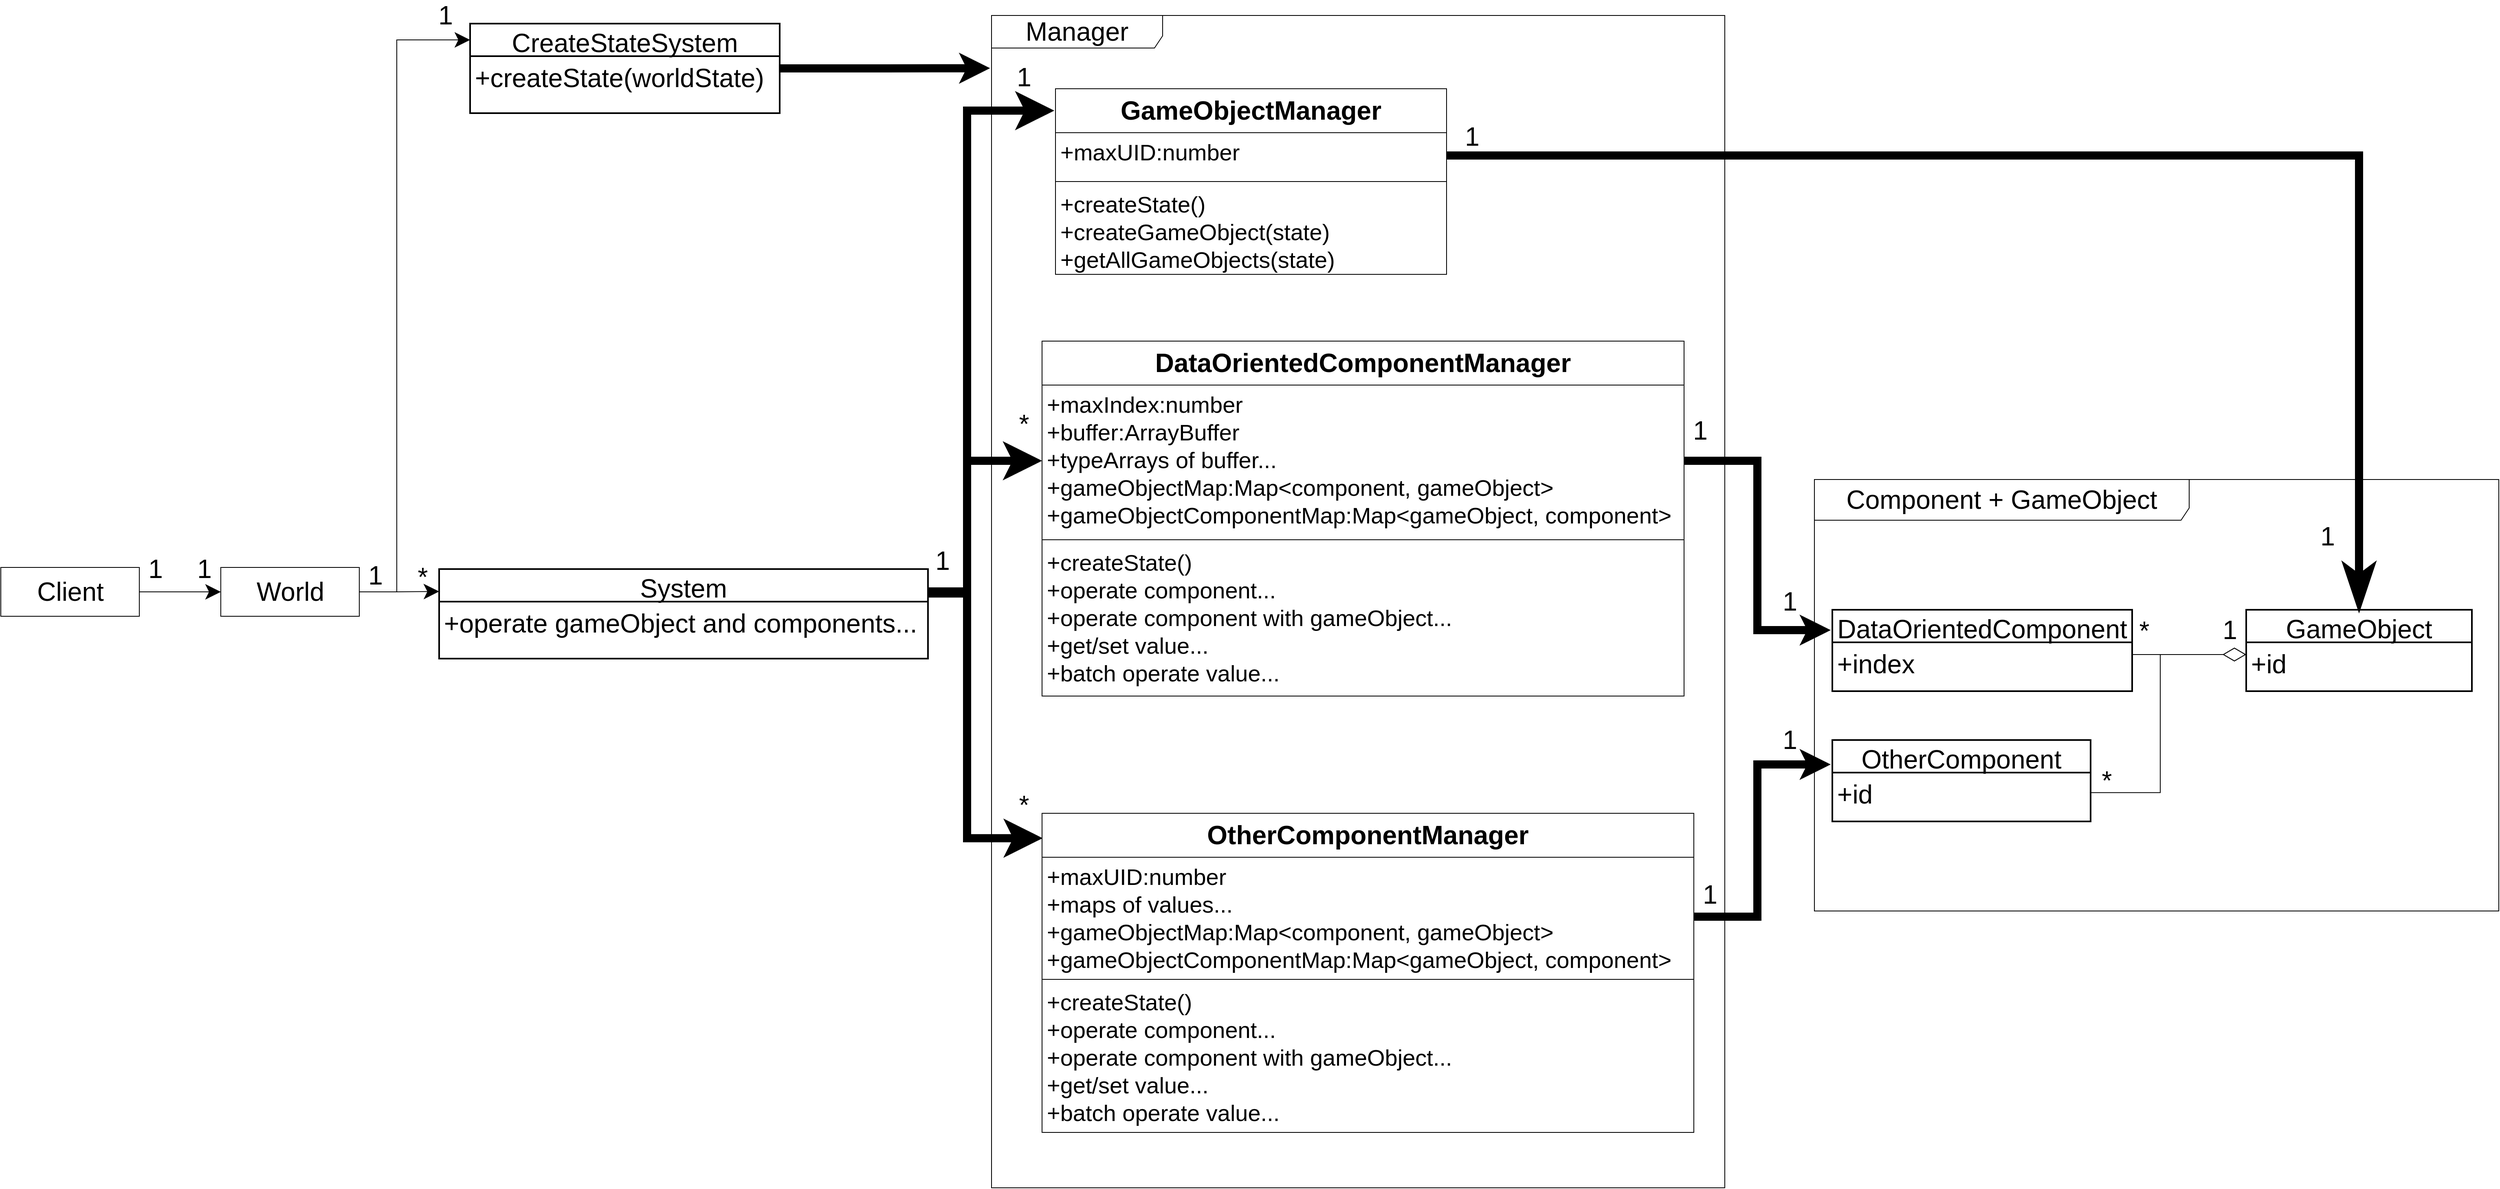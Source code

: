 <mxfile version="14.6.13" type="device"><diagram id="Ny_D-c-0gdP87N89MZEk" name="第 1 页"><mxGraphModel dx="3592" dy="5637" grid="1" gridSize="10" guides="1" tooltips="1" connect="1" arrows="1" fold="1" page="1" pageScale="1" pageWidth="827" pageHeight="1169" math="0" shadow="0"><root><mxCell id="0"/><mxCell id="1" parent="0"/><mxCell id="0uv6SpGK516SRH22vMfC-151" style="edgeStyle=orthogonalEdgeStyle;rounded=0;orthogonalLoop=1;jettySize=auto;html=1;exitX=1;exitY=0.5;exitDx=0;exitDy=0;strokeWidth=10;" parent="1" source="0uv6SpGK516SRH22vMfC-99" edge="1"><mxGeometry relative="1" as="geometry"><mxPoint x="1490" y="-2095" as="targetPoint"/><Array as="points"><mxPoint x="1400" y="-2303"/><mxPoint x="1400" y="-2095"/></Array></mxGeometry></mxCell><mxCell id="0uv6SpGK516SRH22vMfC-88" value="&lt;font style=&quot;font-size: 32px&quot;&gt;Manager&lt;/font&gt;" style="shape=umlFrame;whiteSpace=wrap;html=1;width=210;height=40;fontSize=32;" parent="1" vertex="1"><mxGeometry x="460" y="-2850" width="900" height="1440" as="geometry"/></mxCell><mxCell id="0uv6SpGK516SRH22vMfC-89" value="&lt;font style=&quot;font-size: 32px&quot;&gt;Component + GameObject&lt;/font&gt;" style="shape=umlFrame;whiteSpace=wrap;html=1;width=460;height=50;fontSize=32;" parent="1" vertex="1"><mxGeometry x="1470" y="-2280" width="840" height="530" as="geometry"/></mxCell><mxCell id="0uv6SpGK516SRH22vMfC-91" style="edgeStyle=orthogonalEdgeStyle;rounded=0;orthogonalLoop=1;jettySize=auto;html=1;entryX=1;entryY=0.25;entryDx=0;entryDy=0;startArrow=diamondThin;startFill=0;endArrow=none;endFill=0;startSize=26;endSize=26;strokeWidth=1;exitX=0;exitY=0.25;exitDx=0;exitDy=0;" parent="1" source="0uv6SpGK516SRH22vMfC-94" target="0uv6SpGK516SRH22vMfC-96" edge="1"><mxGeometry relative="1" as="geometry"><mxPoint x="1962" y="-2130" as="sourcePoint"/></mxGeometry></mxCell><mxCell id="0uv6SpGK516SRH22vMfC-176" style="edgeStyle=orthogonalEdgeStyle;rounded=0;orthogonalLoop=1;jettySize=auto;html=1;entryX=1;entryY=0.41;entryDx=0;entryDy=0;startArrow=diamondThin;startFill=0;endArrow=none;endFill=0;endSize=26;strokeWidth=1;entryPerimeter=0;exitX=0;exitY=0.25;exitDx=0;exitDy=0;startSize=26;" parent="1" source="0uv6SpGK516SRH22vMfC-94" target="0uv6SpGK516SRH22vMfC-173" edge="1"><mxGeometry relative="1" as="geometry"/></mxCell><mxCell id="0uv6SpGK516SRH22vMfC-93" value="GameObject" style="swimlane;childLayout=stackLayout;horizontal=1;startSize=40;horizontalStack=0;rounded=0;fontSize=32;fontStyle=0;strokeWidth=2;resizeParent=0;resizeLast=1;shadow=0;dashed=0;align=center;" parent="1" vertex="1"><mxGeometry x="2000" y="-2120" width="277" height="100" as="geometry"/></mxCell><mxCell id="0uv6SpGK516SRH22vMfC-94" value="+id&#10;" style="align=left;strokeColor=none;fillColor=none;spacingLeft=4;fontSize=32;verticalAlign=top;resizable=0;rotatable=0;part=1;" parent="0uv6SpGK516SRH22vMfC-93" vertex="1"><mxGeometry y="40" width="277" height="60" as="geometry"/></mxCell><mxCell id="0uv6SpGK516SRH22vMfC-95" value="DataOrientedComponent" style="swimlane;childLayout=stackLayout;horizontal=1;startSize=40;horizontalStack=0;rounded=0;fontSize=32;fontStyle=0;strokeWidth=2;resizeParent=0;resizeLast=1;shadow=0;dashed=0;align=center;" parent="1" vertex="1"><mxGeometry x="1492" y="-2120" width="368" height="100" as="geometry"/></mxCell><mxCell id="0uv6SpGK516SRH22vMfC-96" value="+index" style="align=left;strokeColor=none;fillColor=none;spacingLeft=4;fontSize=32;verticalAlign=top;resizable=0;rotatable=0;part=1;" parent="0uv6SpGK516SRH22vMfC-95" vertex="1"><mxGeometry y="40" width="368" height="60" as="geometry"/></mxCell><mxCell id="0uv6SpGK516SRH22vMfC-98" value="DataOrientedComponentManager" style="swimlane;fontStyle=1;align=center;verticalAlign=top;childLayout=stackLayout;horizontal=1;startSize=54;horizontalStack=0;resizeParent=1;resizeParentMax=0;resizeLast=0;collapsible=1;marginBottom=0;fontSize=32;" parent="1" vertex="1"><mxGeometry x="522" y="-2450" width="788" height="436" as="geometry"/></mxCell><mxCell id="0uv6SpGK516SRH22vMfC-99" value="+maxIndex:number&#10;+buffer:ArrayBuffer&#10;+typeArrays of buffer...&#10;+gameObjectMap:Map&lt;component, gameObject&gt;&#10;+gameObjectComponentMap:Map&lt;gameObject, component&gt;" style="text;strokeColor=none;fillColor=none;align=left;verticalAlign=top;spacingLeft=4;spacingRight=4;overflow=hidden;rotatable=0;points=[[0,0.5],[1,0.5]];portConstraint=eastwest;fontSize=28;" parent="0uv6SpGK516SRH22vMfC-98" vertex="1"><mxGeometry y="54" width="788" height="186" as="geometry"/></mxCell><mxCell id="0uv6SpGK516SRH22vMfC-100" value="" style="line;strokeWidth=1;fillColor=none;align=left;verticalAlign=middle;spacingTop=-1;spacingLeft=3;spacingRight=3;rotatable=0;labelPosition=right;points=[];portConstraint=eastwest;" parent="0uv6SpGK516SRH22vMfC-98" vertex="1"><mxGeometry y="240" width="788" height="8" as="geometry"/></mxCell><mxCell id="0uv6SpGK516SRH22vMfC-101" value="+createState()&#10;+operate component...&#10;+operate component with gameObject...&#10;+get/set value...&#10;+batch operate value..." style="text;strokeColor=none;fillColor=none;align=left;verticalAlign=top;spacingLeft=4;spacingRight=4;overflow=hidden;rotatable=0;points=[[0,0.5],[1,0.5]];portConstraint=eastwest;fontSize=28;" parent="0uv6SpGK516SRH22vMfC-98" vertex="1"><mxGeometry y="248" width="788" height="188" as="geometry"/></mxCell><mxCell id="0uv6SpGK516SRH22vMfC-108" value="GameObjectManager" style="swimlane;fontStyle=1;align=center;verticalAlign=top;childLayout=stackLayout;horizontal=1;startSize=54;horizontalStack=0;resizeParent=1;resizeParentMax=0;resizeLast=0;collapsible=1;marginBottom=0;fontSize=32;" parent="1" vertex="1"><mxGeometry x="538.5" y="-2760" width="480" height="228" as="geometry"/></mxCell><mxCell id="0uv6SpGK516SRH22vMfC-109" value="+maxUID:number" style="text;strokeColor=none;fillColor=none;align=left;verticalAlign=top;spacingLeft=4;spacingRight=4;overflow=hidden;rotatable=0;points=[[0,0.5],[1,0.5]];portConstraint=eastwest;fontSize=28;" parent="0uv6SpGK516SRH22vMfC-108" vertex="1"><mxGeometry y="54" width="480" height="56" as="geometry"/></mxCell><mxCell id="0uv6SpGK516SRH22vMfC-110" value="" style="line;strokeWidth=1;fillColor=none;align=left;verticalAlign=middle;spacingTop=-1;spacingLeft=3;spacingRight=3;rotatable=0;labelPosition=right;points=[];portConstraint=eastwest;" parent="0uv6SpGK516SRH22vMfC-108" vertex="1"><mxGeometry y="110" width="480" height="8" as="geometry"/></mxCell><mxCell id="0uv6SpGK516SRH22vMfC-111" value="+createState()&#10;+createGameObject(state)&#10;+getAllGameObjects(state)" style="text;strokeColor=none;fillColor=none;align=left;verticalAlign=top;spacingLeft=4;spacingRight=4;overflow=hidden;rotatable=0;points=[[0,0.5],[1,0.5]];portConstraint=eastwest;fontSize=28;" parent="0uv6SpGK516SRH22vMfC-108" vertex="1"><mxGeometry y="118" width="480" height="110" as="geometry"/></mxCell><mxCell id="0uv6SpGK516SRH22vMfC-112" style="edgeStyle=orthogonalEdgeStyle;rounded=0;orthogonalLoop=1;jettySize=auto;html=1;startArrow=none;startFill=0;endArrow=classic;endFill=1;startSize=16;endSize=16;strokeWidth=1;entryX=0;entryY=0.25;entryDx=0;entryDy=0;" parent="1" source="0uv6SpGK516SRH22vMfC-113" target="0uv6SpGK516SRH22vMfC-116" edge="1"><mxGeometry relative="1" as="geometry"><mxPoint x="-208" y="-2120" as="targetPoint"/></mxGeometry></mxCell><mxCell id="4Gbwu2U1whYuPtpMjrIv-6" style="edgeStyle=orthogonalEdgeStyle;rounded=0;orthogonalLoop=1;jettySize=auto;html=1;strokeWidth=1;endSize=16;startSize=16;" edge="1" parent="1" source="0uv6SpGK516SRH22vMfC-113"><mxGeometry relative="1" as="geometry"><mxPoint x="-180" y="-2820" as="targetPoint"/><Array as="points"><mxPoint x="-270" y="-2142"/><mxPoint x="-270" y="-2820"/></Array></mxGeometry></mxCell><mxCell id="0uv6SpGK516SRH22vMfC-113" value="World" style="html=1;fontSize=32;" parent="1" vertex="1"><mxGeometry x="-486" y="-2172" width="170" height="60" as="geometry"/></mxCell><mxCell id="0uv6SpGK516SRH22vMfC-114" style="edgeStyle=none;rounded=0;orthogonalLoop=1;jettySize=auto;html=1;startArrow=none;startFill=0;endArrow=classic;endFill=1;startSize=16;endSize=16;strokeWidth=1;" parent="1" source="0uv6SpGK516SRH22vMfC-115" target="0uv6SpGK516SRH22vMfC-113" edge="1"><mxGeometry relative="1" as="geometry"/></mxCell><mxCell id="0uv6SpGK516SRH22vMfC-115" value="Client" style="html=1;fontSize=32;" parent="1" vertex="1"><mxGeometry x="-756" y="-2172" width="170" height="60" as="geometry"/></mxCell><mxCell id="0uv6SpGK516SRH22vMfC-161" style="edgeStyle=orthogonalEdgeStyle;rounded=0;orthogonalLoop=1;jettySize=auto;html=1;entryX=0;entryY=0.5;entryDx=0;entryDy=0;endSize=16;strokeWidth=10;exitX=1;exitY=0.25;exitDx=0;exitDy=0;" parent="1" source="0uv6SpGK516SRH22vMfC-116" target="0uv6SpGK516SRH22vMfC-99" edge="1"><mxGeometry relative="1" as="geometry"><mxPoint x="380" y="-2140" as="sourcePoint"/><Array as="points"><mxPoint x="430" y="-2142"/><mxPoint x="430" y="-2303"/></Array></mxGeometry></mxCell><mxCell id="0uv6SpGK516SRH22vMfC-163" style="edgeStyle=orthogonalEdgeStyle;rounded=0;orthogonalLoop=1;jettySize=auto;html=1;entryX=0.001;entryY=0.078;entryDx=0;entryDy=0;entryPerimeter=0;endSize=16;strokeWidth=10;" parent="1" target="0uv6SpGK516SRH22vMfC-123" edge="1"><mxGeometry relative="1" as="geometry"><mxPoint x="382" y="-2140" as="sourcePoint"/><Array as="points"><mxPoint x="430" y="-2140"/><mxPoint x="430" y="-1839"/></Array></mxGeometry></mxCell><mxCell id="0uv6SpGK516SRH22vMfC-116" value="System" style="swimlane;childLayout=stackLayout;horizontal=1;startSize=40;horizontalStack=0;rounded=0;fontSize=32;fontStyle=0;strokeWidth=2;resizeParent=0;resizeLast=1;shadow=0;dashed=0;align=center;" parent="1" vertex="1"><mxGeometry x="-218" y="-2170" width="600" height="110" as="geometry"/></mxCell><mxCell id="0uv6SpGK516SRH22vMfC-117" value="+operate gameObject and components..." style="align=left;strokeColor=none;fillColor=none;spacingLeft=4;fontSize=32;verticalAlign=top;resizable=0;rotatable=0;part=1;" parent="0uv6SpGK516SRH22vMfC-116" vertex="1"><mxGeometry y="40" width="600" height="70" as="geometry"/></mxCell><mxCell id="0uv6SpGK516SRH22vMfC-123" value="OtherComponentManager" style="swimlane;fontStyle=1;align=center;verticalAlign=top;childLayout=stackLayout;horizontal=1;startSize=54;horizontalStack=0;resizeParent=1;resizeParentMax=0;resizeLast=0;collapsible=1;marginBottom=0;fontSize=32;" parent="1" vertex="1"><mxGeometry x="522" y="-1870" width="800" height="392" as="geometry"/></mxCell><mxCell id="0uv6SpGK516SRH22vMfC-124" value="+maxUID:number&#10;+maps of values...&#10;+gameObjectMap:Map&lt;component, gameObject&gt;&#10;+gameObjectComponentMap:Map&lt;gameObject, component&gt;" style="text;strokeColor=none;fillColor=none;align=left;verticalAlign=top;spacingLeft=4;spacingRight=4;overflow=hidden;rotatable=0;points=[[0,0.5],[1,0.5]];portConstraint=eastwest;fontSize=28;" parent="0uv6SpGK516SRH22vMfC-123" vertex="1"><mxGeometry y="54" width="800" height="146" as="geometry"/></mxCell><mxCell id="0uv6SpGK516SRH22vMfC-125" value="" style="line;strokeWidth=1;fillColor=none;align=left;verticalAlign=middle;spacingTop=-1;spacingLeft=3;spacingRight=3;rotatable=0;labelPosition=right;points=[];portConstraint=eastwest;" parent="0uv6SpGK516SRH22vMfC-123" vertex="1"><mxGeometry y="200" width="800" height="8" as="geometry"/></mxCell><mxCell id="0uv6SpGK516SRH22vMfC-126" value="+createState()&#10;+operate component...&#10;+operate component with gameObject...&#10;+get/set value...&#10;+batch operate value..." style="text;strokeColor=none;fillColor=none;align=left;verticalAlign=top;spacingLeft=4;spacingRight=4;overflow=hidden;rotatable=0;points=[[0,0.5],[1,0.5]];portConstraint=eastwest;fontSize=28;" parent="0uv6SpGK516SRH22vMfC-123" vertex="1"><mxGeometry y="208" width="800" height="184" as="geometry"/></mxCell><mxCell id="0uv6SpGK516SRH22vMfC-148" style="edgeStyle=orthogonalEdgeStyle;rounded=0;orthogonalLoop=1;jettySize=auto;html=1;entryX=0.5;entryY=0;entryDx=0;entryDy=0;startArrow=none;startFill=0;endArrow=classicThin;endFill=1;startSize=26;endSize=26;strokeWidth=10;" parent="1" source="0uv6SpGK516SRH22vMfC-109" target="0uv6SpGK516SRH22vMfC-93" edge="1"><mxGeometry relative="1" as="geometry"/></mxCell><mxCell id="0uv6SpGK516SRH22vMfC-150" style="edgeStyle=orthogonalEdgeStyle;rounded=0;orthogonalLoop=1;jettySize=auto;html=1;exitX=1;exitY=0.25;exitDx=0;exitDy=0;endSize=16;entryX=-0.003;entryY=0.118;entryDx=0;entryDy=0;entryPerimeter=0;strokeWidth=10;" parent="1" source="0uv6SpGK516SRH22vMfC-116" target="0uv6SpGK516SRH22vMfC-108" edge="1"><mxGeometry relative="1" as="geometry"><Array as="points"><mxPoint x="430" y="-2142"/><mxPoint x="430" y="-2733"/></Array></mxGeometry></mxCell><mxCell id="0uv6SpGK516SRH22vMfC-152" style="edgeStyle=orthogonalEdgeStyle;rounded=0;orthogonalLoop=1;jettySize=auto;html=1;strokeWidth=10;" parent="1" source="0uv6SpGK516SRH22vMfC-124" edge="1"><mxGeometry relative="1" as="geometry"><mxPoint x="1490" y="-1930" as="targetPoint"/><Array as="points"><mxPoint x="1400" y="-1743"/><mxPoint x="1400" y="-1930"/></Array></mxGeometry></mxCell><mxCell id="0uv6SpGK516SRH22vMfC-153" value="&lt;font style=&quot;font-size: 32px&quot;&gt;1&lt;/font&gt;" style="text;html=1;strokeColor=none;fillColor=none;align=center;verticalAlign=middle;whiteSpace=wrap;rounded=0;" parent="1" vertex="1"><mxGeometry x="1030.0" y="-2711" width="40" height="20" as="geometry"/></mxCell><mxCell id="0uv6SpGK516SRH22vMfC-154" value="&lt;font style=&quot;font-size: 32px&quot;&gt;1&lt;/font&gt;" style="text;html=1;strokeColor=none;fillColor=none;align=center;verticalAlign=middle;whiteSpace=wrap;rounded=0;" parent="1" vertex="1"><mxGeometry x="2080.0" y="-2220" width="40" height="20" as="geometry"/></mxCell><mxCell id="0uv6SpGK516SRH22vMfC-155" value="&lt;font style=&quot;font-size: 32px&quot;&gt;1&lt;/font&gt;" style="text;html=1;strokeColor=none;fillColor=none;align=center;verticalAlign=middle;whiteSpace=wrap;rounded=0;" parent="1" vertex="1"><mxGeometry x="1310.0" y="-2350" width="40" height="20" as="geometry"/></mxCell><mxCell id="0uv6SpGK516SRH22vMfC-156" value="&lt;font style=&quot;font-size: 32px&quot;&gt;1&lt;/font&gt;" style="text;html=1;strokeColor=none;fillColor=none;align=center;verticalAlign=middle;whiteSpace=wrap;rounded=0;" parent="1" vertex="1"><mxGeometry x="1420.0" y="-2140" width="40" height="20" as="geometry"/></mxCell><mxCell id="0uv6SpGK516SRH22vMfC-157" value="&lt;font style=&quot;font-size: 32px&quot;&gt;1&lt;/font&gt;" style="text;html=1;strokeColor=none;fillColor=none;align=center;verticalAlign=middle;whiteSpace=wrap;rounded=0;" parent="1" vertex="1"><mxGeometry x="1322.0" y="-1780" width="40" height="20" as="geometry"/></mxCell><mxCell id="0uv6SpGK516SRH22vMfC-158" value="&lt;font style=&quot;font-size: 32px&quot;&gt;1&lt;/font&gt;" style="text;html=1;strokeColor=none;fillColor=none;align=center;verticalAlign=middle;whiteSpace=wrap;rounded=0;" parent="1" vertex="1"><mxGeometry x="1420.0" y="-1970" width="40" height="20" as="geometry"/></mxCell><mxCell id="0uv6SpGK516SRH22vMfC-159" value="&lt;font style=&quot;font-size: 32px&quot;&gt;1&lt;/font&gt;" style="text;html=1;strokeColor=none;fillColor=none;align=center;verticalAlign=middle;whiteSpace=wrap;rounded=0;" parent="1" vertex="1"><mxGeometry x="380.0" y="-2190" width="40" height="20" as="geometry"/></mxCell><mxCell id="0uv6SpGK516SRH22vMfC-160" value="&lt;font style=&quot;font-size: 32px&quot;&gt;1&lt;/font&gt;" style="text;html=1;strokeColor=none;fillColor=none;align=center;verticalAlign=middle;whiteSpace=wrap;rounded=0;" parent="1" vertex="1"><mxGeometry x="480.0" y="-2784" width="40" height="20" as="geometry"/></mxCell><mxCell id="0uv6SpGK516SRH22vMfC-164" value="&lt;font style=&quot;font-size: 32px&quot;&gt;*&lt;/font&gt;" style="text;html=1;strokeColor=none;fillColor=none;align=center;verticalAlign=middle;whiteSpace=wrap;rounded=0;" parent="1" vertex="1"><mxGeometry x="480.0" y="-2358" width="40" height="20" as="geometry"/></mxCell><mxCell id="0uv6SpGK516SRH22vMfC-165" value="&lt;font style=&quot;font-size: 32px&quot;&gt;*&lt;/font&gt;" style="text;html=1;strokeColor=none;fillColor=none;align=center;verticalAlign=middle;whiteSpace=wrap;rounded=0;" parent="1" vertex="1"><mxGeometry x="480.0" y="-1890" width="40" height="20" as="geometry"/></mxCell><mxCell id="0uv6SpGK516SRH22vMfC-166" value="&lt;font style=&quot;font-size: 32px&quot;&gt;1&lt;/font&gt;" style="text;html=1;strokeColor=none;fillColor=none;align=center;verticalAlign=middle;whiteSpace=wrap;rounded=0;" parent="1" vertex="1"><mxGeometry x="-316.0" y="-2172" width="40" height="20" as="geometry"/></mxCell><mxCell id="0uv6SpGK516SRH22vMfC-167" value="&lt;font style=&quot;font-size: 32px&quot;&gt;*&lt;/font&gt;" style="text;html=1;strokeColor=none;fillColor=none;align=center;verticalAlign=middle;whiteSpace=wrap;rounded=0;" parent="1" vertex="1"><mxGeometry x="-258.0" y="-2170" width="40" height="20" as="geometry"/></mxCell><mxCell id="0uv6SpGK516SRH22vMfC-168" value="&lt;font style=&quot;font-size: 32px&quot;&gt;1&lt;/font&gt;" style="text;html=1;strokeColor=none;fillColor=none;align=center;verticalAlign=middle;whiteSpace=wrap;rounded=0;" parent="1" vertex="1"><mxGeometry x="-586.0" y="-2180" width="40" height="20" as="geometry"/></mxCell><mxCell id="0uv6SpGK516SRH22vMfC-169" value="&lt;font style=&quot;font-size: 32px&quot;&gt;1&lt;/font&gt;" style="text;html=1;strokeColor=none;fillColor=none;align=center;verticalAlign=middle;whiteSpace=wrap;rounded=0;" parent="1" vertex="1"><mxGeometry x="-526.0" y="-2180" width="40" height="20" as="geometry"/></mxCell><mxCell id="0uv6SpGK516SRH22vMfC-170" value="&lt;font style=&quot;font-size: 32px&quot;&gt;1&lt;/font&gt;" style="text;html=1;strokeColor=none;fillColor=none;align=center;verticalAlign=middle;whiteSpace=wrap;rounded=0;" parent="1" vertex="1"><mxGeometry x="1960.0" y="-2105" width="40" height="20" as="geometry"/></mxCell><mxCell id="0uv6SpGK516SRH22vMfC-171" value="&lt;font style=&quot;font-size: 32px&quot;&gt;*&lt;/font&gt;" style="text;html=1;strokeColor=none;fillColor=none;align=center;verticalAlign=middle;whiteSpace=wrap;rounded=0;" parent="1" vertex="1"><mxGeometry x="1855.0" y="-2104" width="40" height="20" as="geometry"/></mxCell><mxCell id="0uv6SpGK516SRH22vMfC-172" value="OtherComponent" style="swimlane;childLayout=stackLayout;horizontal=1;startSize=40;horizontalStack=0;rounded=0;fontSize=32;fontStyle=0;strokeWidth=2;resizeParent=0;resizeLast=1;shadow=0;dashed=0;align=center;" parent="1" vertex="1"><mxGeometry x="1492" y="-1960" width="317" height="100" as="geometry"/></mxCell><mxCell id="0uv6SpGK516SRH22vMfC-173" value="+id" style="align=left;strokeColor=none;fillColor=none;spacingLeft=4;fontSize=32;verticalAlign=top;resizable=0;rotatable=0;part=1;" parent="0uv6SpGK516SRH22vMfC-172" vertex="1"><mxGeometry y="40" width="317" height="60" as="geometry"/></mxCell><mxCell id="0uv6SpGK516SRH22vMfC-178" value="&lt;font style=&quot;font-size: 32px&quot;&gt;*&lt;/font&gt;" style="text;html=1;strokeColor=none;fillColor=none;align=center;verticalAlign=middle;whiteSpace=wrap;rounded=0;" parent="1" vertex="1"><mxGeometry x="1809.0" y="-1920" width="40" height="20" as="geometry"/></mxCell><mxCell id="4Gbwu2U1whYuPtpMjrIv-5" style="edgeStyle=orthogonalEdgeStyle;rounded=0;orthogonalLoop=1;jettySize=auto;html=1;strokeWidth=10;entryX=-0.002;entryY=0.045;entryDx=0;entryDy=0;entryPerimeter=0;" edge="1" parent="1" source="4Gbwu2U1whYuPtpMjrIv-3" target="0uv6SpGK516SRH22vMfC-88"><mxGeometry relative="1" as="geometry"><mxPoint x="450" y="-2785" as="targetPoint"/></mxGeometry></mxCell><mxCell id="4Gbwu2U1whYuPtpMjrIv-3" value="CreateStateSystem" style="swimlane;childLayout=stackLayout;horizontal=1;startSize=40;horizontalStack=0;rounded=0;fontSize=32;fontStyle=0;strokeWidth=2;resizeParent=0;resizeLast=1;shadow=0;dashed=0;align=center;" vertex="1" parent="1"><mxGeometry x="-180" y="-2840" width="380" height="110" as="geometry"/></mxCell><mxCell id="4Gbwu2U1whYuPtpMjrIv-4" value="+createState(worldState)" style="align=left;strokeColor=none;fillColor=none;spacingLeft=4;fontSize=32;verticalAlign=top;resizable=0;rotatable=0;part=1;" vertex="1" parent="4Gbwu2U1whYuPtpMjrIv-3"><mxGeometry y="40" width="380" height="70" as="geometry"/></mxCell><mxCell id="4Gbwu2U1whYuPtpMjrIv-10" value="&lt;font style=&quot;font-size: 32px&quot;&gt;1&lt;/font&gt;" style="text;html=1;strokeColor=none;fillColor=none;align=center;verticalAlign=middle;whiteSpace=wrap;rounded=0;" vertex="1" parent="1"><mxGeometry x="-230.0" y="-2860" width="40" height="20" as="geometry"/></mxCell></root></mxGraphModel></diagram></mxfile>